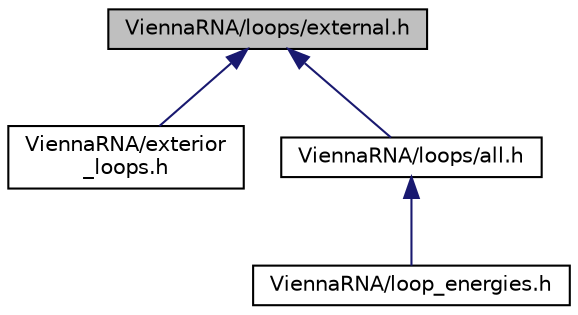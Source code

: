 digraph "ViennaRNA/loops/external.h"
{
 // INTERACTIVE_SVG=YES
 // LATEX_PDF_SIZE
  bgcolor="transparent";
  edge [fontname="Helvetica",fontsize="10",labelfontname="Helvetica",labelfontsize="10"];
  node [fontname="Helvetica",fontsize="10",shape=record];
  Node17 [label="ViennaRNA/loops/external.h",height=0.2,width=0.4,color="black", fillcolor="grey75", style="filled", fontcolor="black",tooltip="Energy evaluation of exterior loops for MFE and partition function calculations."];
  Node17 -> Node18 [dir="back",color="midnightblue",fontsize="10",style="solid",fontname="Helvetica"];
  Node18 [label="ViennaRNA/exterior\l_loops.h",height=0.2,width=0.4,color="black",URL="$exterior__loops_8h.html",tooltip="Use ViennaRNA/loops/external.h instead."];
  Node17 -> Node19 [dir="back",color="midnightblue",fontsize="10",style="solid",fontname="Helvetica"];
  Node19 [label="ViennaRNA/loops/all.h",height=0.2,width=0.4,color="black",URL="$all_8h.html",tooltip="Energy evaluation for MFE and partition function calculations."];
  Node19 -> Node20 [dir="back",color="midnightblue",fontsize="10",style="solid",fontname="Helvetica"];
  Node20 [label="ViennaRNA/loop_energies.h",height=0.2,width=0.4,color="black",URL="$loop__energies_8h.html",tooltip="Use ViennaRNA/loops/all.h instead."];
}
